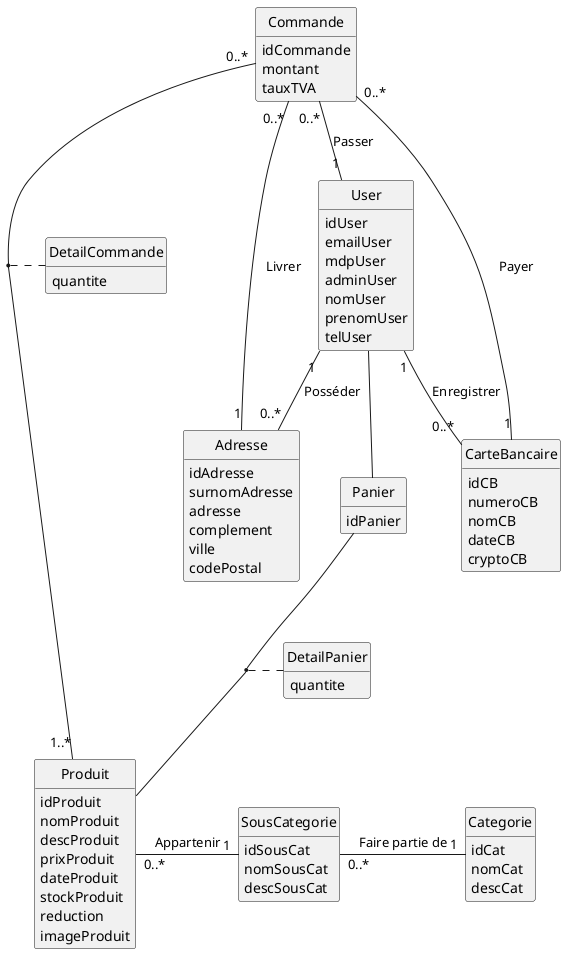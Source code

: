 @startuml
class Produit{
    idProduit
    nomProduit
    descProduit
    prixProduit
    dateProduit
    stockProduit
    reduction
    imageProduit
}
class Categorie{
    idCat
    nomCat
    descCat
}
class SousCategorie{
    idSousCat
    nomSousCat
    descSousCat
}
class DetailCommande{
    quantite    
}
class Commande{
    idCommande
    montant
    tauxTVA
}
class User{
    idUser
    emailUser
    mdpUser
    adminUser
    nomUser
    prenomUser
    telUser
}
class Adresse{
    idAdresse
    surnomAdresse
    adresse
    complement
    ville
    codePostal
}
class CarteBancaire{
    idCB
    numeroCB
    nomCB
    dateCB
    cryptoCB
}
class Panier {
    idPanier
}
class DetailPanier {
    quantite
}

Produit "0..*" - "1" SousCategorie : Appartenir
SousCategorie "0..*" - "1" Categorie : Faire partie de
Commande "0..*" -- "1..*" Produit
(Commande, Produit) .. DetailCommande

Commande "0..*" -- "1" User : Passer
Commande "0..*" -- "1" CarteBancaire : Payer
Commande "0..*" -- "1" Adresse : Livrer

User "1" -- "0..*" Adresse : Posséder
User "1" -- "0..*" CarteBancaire  : Enregistrer

User -- Panier
(Panier, Produit) .. DetailPanier




hide empty methods
hide circle
@enduml